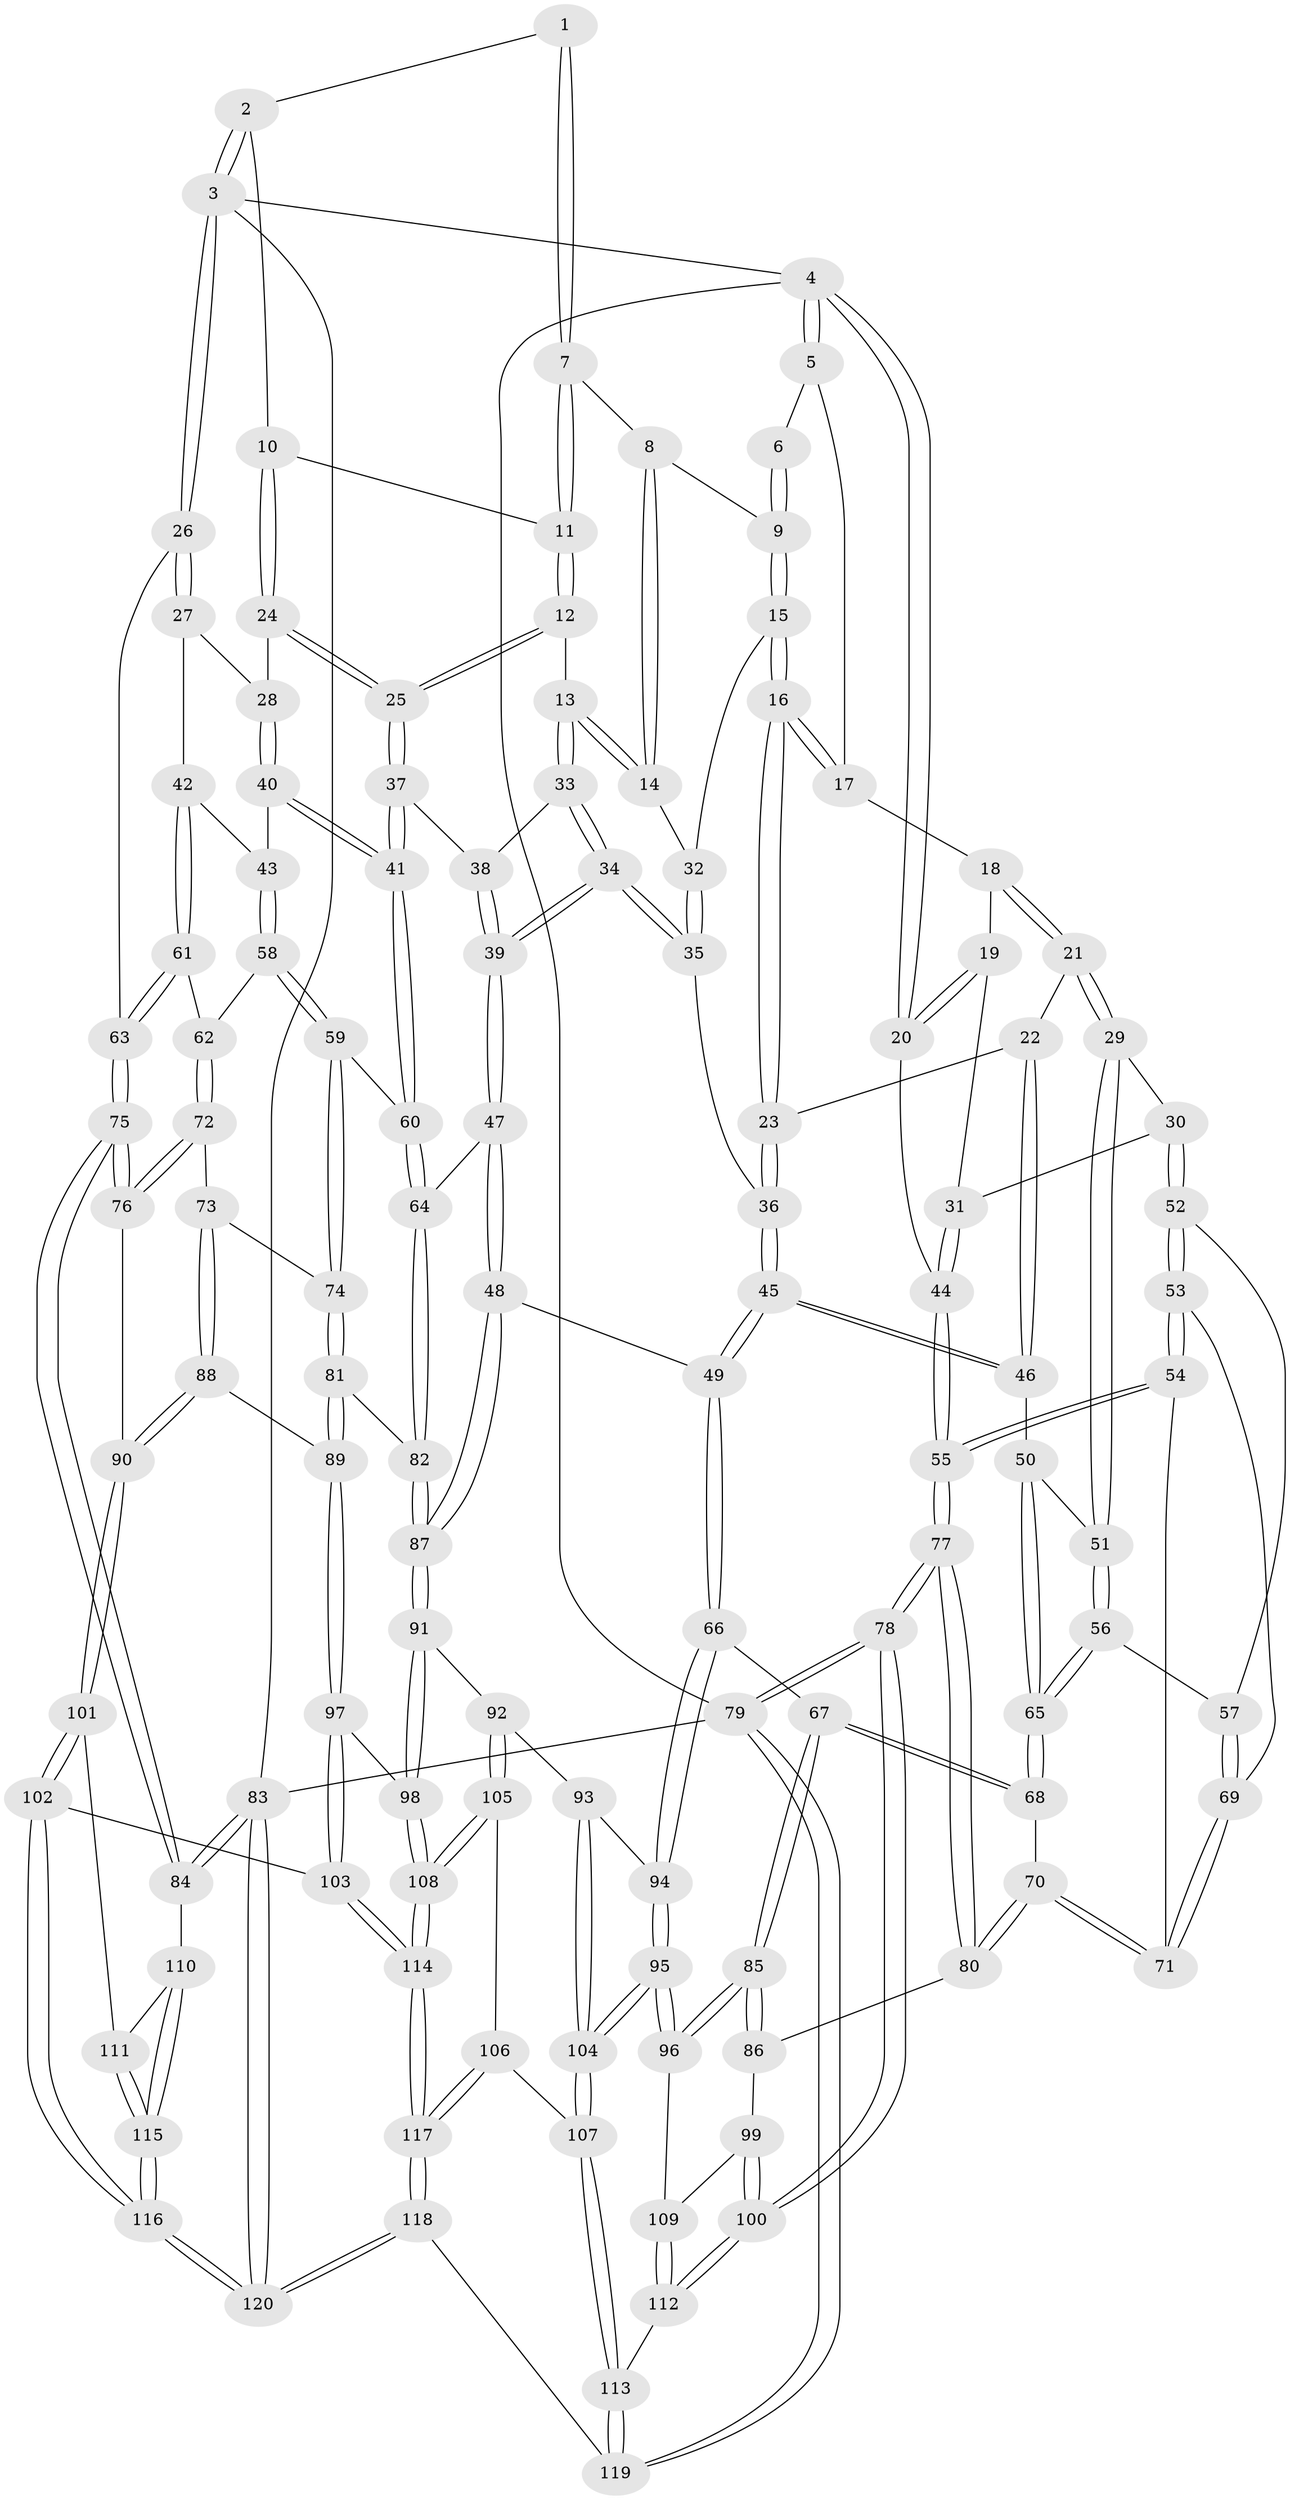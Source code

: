 // coarse degree distribution, {3: 0.18571428571428572, 4: 0.42857142857142855, 8: 0.014285714285714285, 5: 0.3, 6: 0.07142857142857142}
// Generated by graph-tools (version 1.1) at 2025/42/03/06/25 10:42:27]
// undirected, 120 vertices, 297 edges
graph export_dot {
graph [start="1"]
  node [color=gray90,style=filled];
  1 [pos="+0.5237429985846875+0"];
  2 [pos="+0.8230397886239712+0"];
  3 [pos="+1+0"];
  4 [pos="+0+0"];
  5 [pos="+0+0"];
  6 [pos="+0.4022384845891019+0"];
  7 [pos="+0.5639861067406952+0.10411201859633126"];
  8 [pos="+0.5080220180666071+0.11431846978475987"];
  9 [pos="+0.3740016896674851+0.09092919734796043"];
  10 [pos="+0.7372206684044207+0.07466931092166632"];
  11 [pos="+0.6256161677808009+0.12668853947828695"];
  12 [pos="+0.6093484873894723+0.18302088598479946"];
  13 [pos="+0.5636926395486389+0.2205692658874534"];
  14 [pos="+0.5256159107430667+0.20903795759330143"];
  15 [pos="+0.36076368702625905+0.11199635350572543"];
  16 [pos="+0.32683327496975134+0.15338142875439922"];
  17 [pos="+0.06601442827304424+0"];
  18 [pos="+0.10897824432331377+0.14689503601089252"];
  19 [pos="+0.0505176690938862+0.19048379040557123"];
  20 [pos="+0+0.09926988892252105"];
  21 [pos="+0.21499575753823316+0.23245156176510165"];
  22 [pos="+0.30677847859338403+0.1842692980875275"];
  23 [pos="+0.32188960184767346+0.16854584805553935"];
  24 [pos="+0.7567299609081722+0.11722409780421147"];
  25 [pos="+0.6899093241194156+0.30985469877184846"];
  26 [pos="+1+0"];
  27 [pos="+1+0.12813661839008317"];
  28 [pos="+0.8593793048844457+0.20908408802683962"];
  29 [pos="+0.20453046764901642+0.24982866720260136"];
  30 [pos="+0.12371142825733215+0.294976744157758"];
  31 [pos="+0.06206728040098079+0.26835800279880434"];
  32 [pos="+0.5112734731347287+0.21381689316797028"];
  33 [pos="+0.5632666480616363+0.24304718529975042"];
  34 [pos="+0.49051554692543486+0.30735688048841386"];
  35 [pos="+0.45585639521686216+0.2808111466091623"];
  36 [pos="+0.44431650119221866+0.2780015388520078"];
  37 [pos="+0.6902525801010443+0.31656870858171504"];
  38 [pos="+0.5768290760244251+0.26416625695246493"];
  39 [pos="+0.5396453339546734+0.39144569853633676"];
  40 [pos="+0.8599914514095357+0.2775483645843842"];
  41 [pos="+0.7039034117984524+0.3626824997063705"];
  42 [pos="+0.9312979050613647+0.32310906899570585"];
  43 [pos="+0.9019588026717242+0.31318777954697447"];
  44 [pos="+0+0.33644620676409065"];
  45 [pos="+0.37433019213339463+0.39815626360307466"];
  46 [pos="+0.34711643325164165+0.38254482844030374"];
  47 [pos="+0.5761177333209241+0.4880418837025694"];
  48 [pos="+0.5497151929198747+0.5070046534539248"];
  49 [pos="+0.4648359622532793+0.5239525922137261"];
  50 [pos="+0.33230641070739386+0.3850974134577564"];
  51 [pos="+0.24047711878357927+0.3864674702455258"];
  52 [pos="+0.10836722860533836+0.34430281983475575"];
  53 [pos="+0+0.4220207994083405"];
  54 [pos="+0+0.42691669122654397"];
  55 [pos="+0+0.41364246385047715"];
  56 [pos="+0.2203745925396399+0.4194892889937978"];
  57 [pos="+0.15556301311103365+0.431678804123714"];
  58 [pos="+0.843209227616076+0.4460106756442395"];
  59 [pos="+0.6809304987065812+0.4692030823261704"];
  60 [pos="+0.6720470647497196+0.4641556270022068"];
  61 [pos="+1+0.3823306082094996"];
  62 [pos="+0.9120931477842911+0.4701219391967749"];
  63 [pos="+1+0.3845212582990932"];
  64 [pos="+0.6070482005834886+0.48144267646331973"];
  65 [pos="+0.2639858195478521+0.5001127832517469"];
  66 [pos="+0.439791758318313+0.5445376692260346"];
  67 [pos="+0.33166913667972026+0.5581825236324586"];
  68 [pos="+0.2721499769747455+0.5227841737843082"];
  69 [pos="+0.1514676764818911+0.4373567112627934"];
  70 [pos="+0.1253278136202928+0.5596675888007042"];
  71 [pos="+0.11977102518124283+0.542408930369252"];
  72 [pos="+0.91294088596379+0.5989501580316288"];
  73 [pos="+0.8207616807497933+0.5970357179524283"];
  74 [pos="+0.7077175169476736+0.5037833229716321"];
  75 [pos="+1+0.6555814258584385"];
  76 [pos="+0.971896781703947+0.6382566150365588"];
  77 [pos="+0+0.6770577130025738"];
  78 [pos="+0+0.9326842621077035"];
  79 [pos="+0+1"];
  80 [pos="+0.11144926008500312+0.6163946529029799"];
  81 [pos="+0.7154552439276438+0.6765264390067639"];
  82 [pos="+0.681550155228842+0.6809161900206141"];
  83 [pos="+1+1"];
  84 [pos="+1+0.8088883388544499"];
  85 [pos="+0.21555973351856642+0.7196251692590847"];
  86 [pos="+0.15648411557137512+0.6762190443366125"];
  87 [pos="+0.5971974790652514+0.7234319930808963"];
  88 [pos="+0.7838090800390921+0.7278297701641909"];
  89 [pos="+0.7693409388915875+0.7316407462925284"];
  90 [pos="+0.8624649413263901+0.7660579972790879"];
  91 [pos="+0.5960044072114468+0.7375866597775089"];
  92 [pos="+0.5101131313411679+0.7613112960244338"];
  93 [pos="+0.4266962312461881+0.7318868846896622"];
  94 [pos="+0.43646024106173303+0.5720478956604746"];
  95 [pos="+0.2577182416327544+0.772608030150393"];
  96 [pos="+0.22536950026265956+0.7452240006658327"];
  97 [pos="+0.7028535377331119+0.7963970230836304"];
  98 [pos="+0.6164349949135727+0.7637432839104328"];
  99 [pos="+0.027400131408305287+0.7774848604801698"];
  100 [pos="+0+0.9309314784367267"];
  101 [pos="+0.8689748816045585+0.7852063727787418"];
  102 [pos="+0.7820207631375575+0.9171889688043258"];
  103 [pos="+0.7102380495144455+0.8258149004600452"];
  104 [pos="+0.3176391658710527+0.8305507734484945"];
  105 [pos="+0.5060756973908522+0.8189022468531496"];
  106 [pos="+0.45173574373328546+0.8766189639511698"];
  107 [pos="+0.3213993225409427+0.8519110438036024"];
  108 [pos="+0.5739894841756801+0.8772470347859384"];
  109 [pos="+0.16887953947368292+0.7881745955641615"];
  110 [pos="+1+0.8473756444431455"];
  111 [pos="+0.9215711393743089+0.8212547880532743"];
  112 [pos="+0.09818088154735848+0.8733893480167755"];
  113 [pos="+0.27830458751321685+1"];
  114 [pos="+0.5767572124476752+0.9524311351314976"];
  115 [pos="+0.8153762942959115+1"];
  116 [pos="+0.805269526043068+1"];
  117 [pos="+0.570517155233149+0.9761506703688363"];
  118 [pos="+0.6030104526700125+1"];
  119 [pos="+0.28158054905387647+1"];
  120 [pos="+0.7747802514311994+1"];
  1 -- 2;
  1 -- 7;
  1 -- 7;
  2 -- 3;
  2 -- 3;
  2 -- 10;
  3 -- 4;
  3 -- 26;
  3 -- 26;
  3 -- 83;
  4 -- 5;
  4 -- 5;
  4 -- 20;
  4 -- 20;
  4 -- 79;
  5 -- 6;
  5 -- 17;
  6 -- 9;
  6 -- 9;
  7 -- 8;
  7 -- 11;
  7 -- 11;
  8 -- 9;
  8 -- 14;
  8 -- 14;
  9 -- 15;
  9 -- 15;
  10 -- 11;
  10 -- 24;
  10 -- 24;
  11 -- 12;
  11 -- 12;
  12 -- 13;
  12 -- 25;
  12 -- 25;
  13 -- 14;
  13 -- 14;
  13 -- 33;
  13 -- 33;
  14 -- 32;
  15 -- 16;
  15 -- 16;
  15 -- 32;
  16 -- 17;
  16 -- 17;
  16 -- 23;
  16 -- 23;
  17 -- 18;
  18 -- 19;
  18 -- 21;
  18 -- 21;
  19 -- 20;
  19 -- 20;
  19 -- 31;
  20 -- 44;
  21 -- 22;
  21 -- 29;
  21 -- 29;
  22 -- 23;
  22 -- 46;
  22 -- 46;
  23 -- 36;
  23 -- 36;
  24 -- 25;
  24 -- 25;
  24 -- 28;
  25 -- 37;
  25 -- 37;
  26 -- 27;
  26 -- 27;
  26 -- 63;
  27 -- 28;
  27 -- 42;
  28 -- 40;
  28 -- 40;
  29 -- 30;
  29 -- 51;
  29 -- 51;
  30 -- 31;
  30 -- 52;
  30 -- 52;
  31 -- 44;
  31 -- 44;
  32 -- 35;
  32 -- 35;
  33 -- 34;
  33 -- 34;
  33 -- 38;
  34 -- 35;
  34 -- 35;
  34 -- 39;
  34 -- 39;
  35 -- 36;
  36 -- 45;
  36 -- 45;
  37 -- 38;
  37 -- 41;
  37 -- 41;
  38 -- 39;
  38 -- 39;
  39 -- 47;
  39 -- 47;
  40 -- 41;
  40 -- 41;
  40 -- 43;
  41 -- 60;
  41 -- 60;
  42 -- 43;
  42 -- 61;
  42 -- 61;
  43 -- 58;
  43 -- 58;
  44 -- 55;
  44 -- 55;
  45 -- 46;
  45 -- 46;
  45 -- 49;
  45 -- 49;
  46 -- 50;
  47 -- 48;
  47 -- 48;
  47 -- 64;
  48 -- 49;
  48 -- 87;
  48 -- 87;
  49 -- 66;
  49 -- 66;
  50 -- 51;
  50 -- 65;
  50 -- 65;
  51 -- 56;
  51 -- 56;
  52 -- 53;
  52 -- 53;
  52 -- 57;
  53 -- 54;
  53 -- 54;
  53 -- 69;
  54 -- 55;
  54 -- 55;
  54 -- 71;
  55 -- 77;
  55 -- 77;
  56 -- 57;
  56 -- 65;
  56 -- 65;
  57 -- 69;
  57 -- 69;
  58 -- 59;
  58 -- 59;
  58 -- 62;
  59 -- 60;
  59 -- 74;
  59 -- 74;
  60 -- 64;
  60 -- 64;
  61 -- 62;
  61 -- 63;
  61 -- 63;
  62 -- 72;
  62 -- 72;
  63 -- 75;
  63 -- 75;
  64 -- 82;
  64 -- 82;
  65 -- 68;
  65 -- 68;
  66 -- 67;
  66 -- 94;
  66 -- 94;
  67 -- 68;
  67 -- 68;
  67 -- 85;
  67 -- 85;
  68 -- 70;
  69 -- 71;
  69 -- 71;
  70 -- 71;
  70 -- 71;
  70 -- 80;
  70 -- 80;
  72 -- 73;
  72 -- 76;
  72 -- 76;
  73 -- 74;
  73 -- 88;
  73 -- 88;
  74 -- 81;
  74 -- 81;
  75 -- 76;
  75 -- 76;
  75 -- 84;
  75 -- 84;
  76 -- 90;
  77 -- 78;
  77 -- 78;
  77 -- 80;
  77 -- 80;
  78 -- 79;
  78 -- 79;
  78 -- 100;
  78 -- 100;
  79 -- 119;
  79 -- 119;
  79 -- 83;
  80 -- 86;
  81 -- 82;
  81 -- 89;
  81 -- 89;
  82 -- 87;
  82 -- 87;
  83 -- 84;
  83 -- 84;
  83 -- 120;
  83 -- 120;
  84 -- 110;
  85 -- 86;
  85 -- 86;
  85 -- 96;
  85 -- 96;
  86 -- 99;
  87 -- 91;
  87 -- 91;
  88 -- 89;
  88 -- 90;
  88 -- 90;
  89 -- 97;
  89 -- 97;
  90 -- 101;
  90 -- 101;
  91 -- 92;
  91 -- 98;
  91 -- 98;
  92 -- 93;
  92 -- 105;
  92 -- 105;
  93 -- 94;
  93 -- 104;
  93 -- 104;
  94 -- 95;
  94 -- 95;
  95 -- 96;
  95 -- 96;
  95 -- 104;
  95 -- 104;
  96 -- 109;
  97 -- 98;
  97 -- 103;
  97 -- 103;
  98 -- 108;
  98 -- 108;
  99 -- 100;
  99 -- 100;
  99 -- 109;
  100 -- 112;
  100 -- 112;
  101 -- 102;
  101 -- 102;
  101 -- 111;
  102 -- 103;
  102 -- 116;
  102 -- 116;
  103 -- 114;
  103 -- 114;
  104 -- 107;
  104 -- 107;
  105 -- 106;
  105 -- 108;
  105 -- 108;
  106 -- 107;
  106 -- 117;
  106 -- 117;
  107 -- 113;
  107 -- 113;
  108 -- 114;
  108 -- 114;
  109 -- 112;
  109 -- 112;
  110 -- 111;
  110 -- 115;
  110 -- 115;
  111 -- 115;
  111 -- 115;
  112 -- 113;
  113 -- 119;
  113 -- 119;
  114 -- 117;
  114 -- 117;
  115 -- 116;
  115 -- 116;
  116 -- 120;
  116 -- 120;
  117 -- 118;
  117 -- 118;
  118 -- 119;
  118 -- 120;
  118 -- 120;
}
